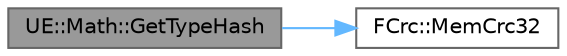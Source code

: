 digraph "UE::Math::GetTypeHash"
{
 // INTERACTIVE_SVG=YES
 // LATEX_PDF_SIZE
  bgcolor="transparent";
  edge [fontname=Helvetica,fontsize=10,labelfontname=Helvetica,labelfontsize=10];
  node [fontname=Helvetica,fontsize=10,shape=box,height=0.2,width=0.4];
  rankdir="LR";
  Node1 [id="Node000001",label="UE::Math::GetTypeHash",height=0.2,width=0.4,color="gray40", fillcolor="grey60", style="filled", fontcolor="black",tooltip="Creates a hash value from an IntVector2."];
  Node1 -> Node2 [id="edge1_Node000001_Node000002",color="steelblue1",style="solid",tooltip=" "];
  Node2 [id="Node000002",label="FCrc::MemCrc32",height=0.2,width=0.4,color="grey40", fillcolor="white", style="filled",URL="$d1/d95/structFCrc.html#a392043ecf1994624f163fa0ae9f0e3e0",tooltip=" "];
}
